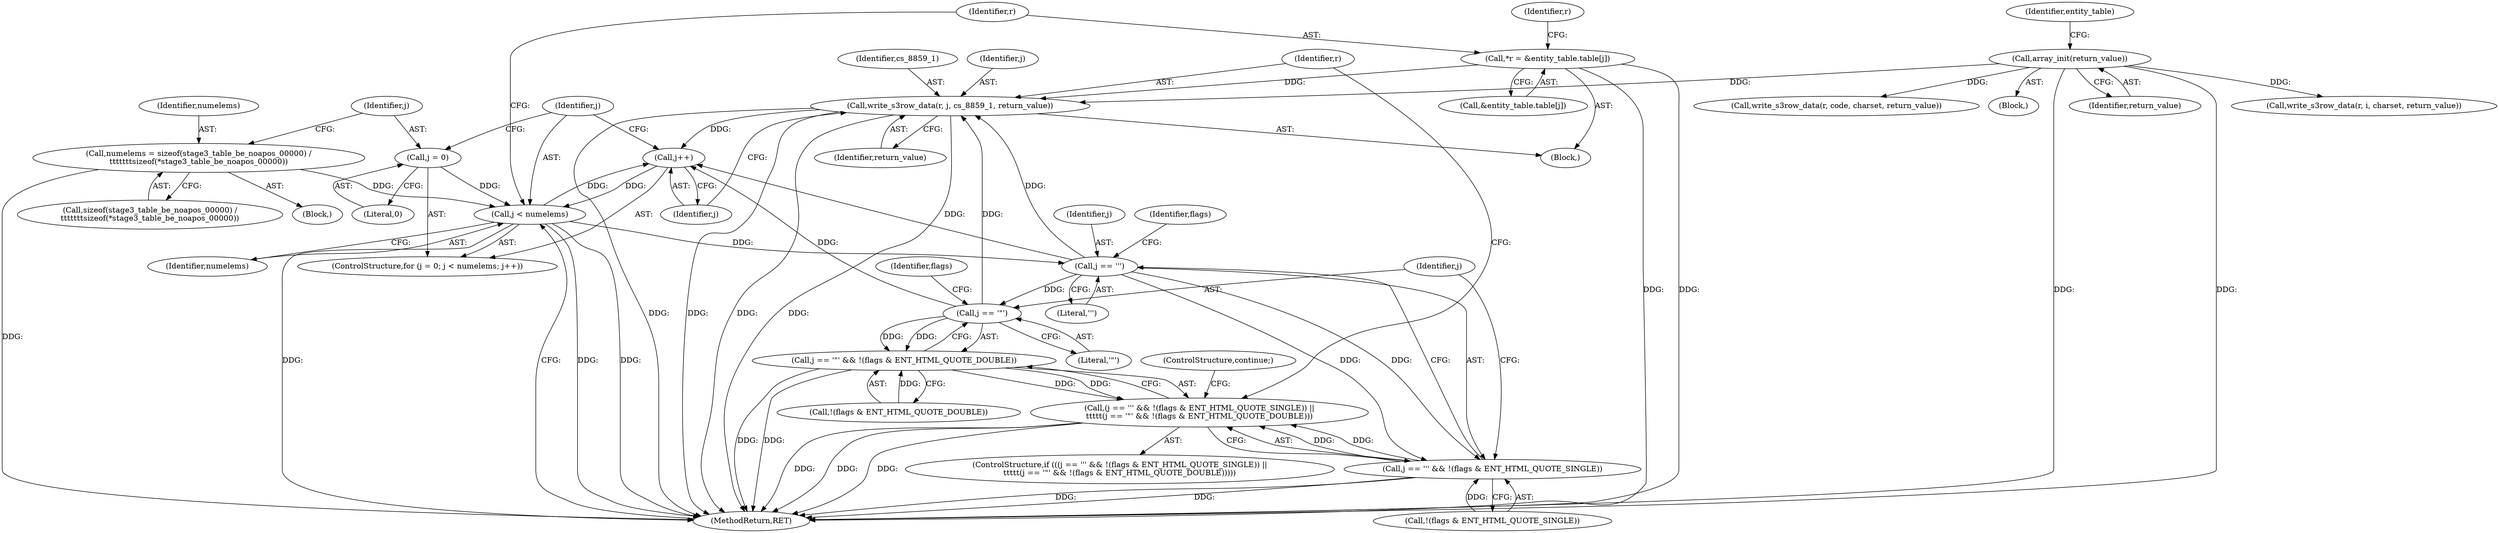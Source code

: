 digraph "0_php-src_0da8b8b801f9276359262f1ef8274c7812d3dfda?w=1@API" {
"1000432" [label="(Call,write_s3row_data(r, j, cs_8859_1, return_value))"];
"1000394" [label="(Call,*r = &entity_table.table[j])"];
"1000424" [label="(Call,j == '\"')"];
"1000416" [label="(Call,j == '\'')"];
"1000387" [label="(Call,j < numelems)"];
"1000390" [label="(Call,j++)"];
"1000432" [label="(Call,write_s3row_data(r, j, cs_8859_1, return_value))"];
"1000142" [label="(Call,array_init(return_value))"];
"1000384" [label="(Call,j = 0)"];
"1000375" [label="(Call,numelems = sizeof(stage3_table_be_noapos_00000) /\n\t\t\t\t\t\t\tsizeof(*stage3_table_be_noapos_00000))"];
"1000415" [label="(Call,j == '\'' && !(flags & ENT_HTML_QUOTE_SINGLE))"];
"1000414" [label="(Call,(j == '\'' && !(flags & ENT_HTML_QUOTE_SINGLE)) ||\n\t\t\t\t\t(j == '\"' && !(flags & ENT_HTML_QUOTE_DOUBLE)))"];
"1000423" [label="(Call,j == '\"' && !(flags & ENT_HTML_QUOTE_DOUBLE))"];
"1000436" [label="(Identifier,return_value)"];
"1000375" [label="(Call,numelems = sizeof(stage3_table_be_noapos_00000) /\n\t\t\t\t\t\t\tsizeof(*stage3_table_be_noapos_00000))"];
"1000388" [label="(Identifier,j)"];
"1000415" [label="(Call,j == '\'' && !(flags & ENT_HTML_QUOTE_SINGLE))"];
"1000427" [label="(Call,!(flags & ENT_HTML_QUOTE_DOUBLE))"];
"1000392" [label="(Block,)"];
"1000396" [label="(Call,&entity_table.table[j])"];
"1000386" [label="(Literal,0)"];
"1000432" [label="(Call,write_s3row_data(r, j, cs_8859_1, return_value))"];
"1000434" [label="(Identifier,j)"];
"1000385" [label="(Identifier,j)"];
"1000433" [label="(Identifier,r)"];
"1000429" [label="(Identifier,flags)"];
"1000425" [label="(Identifier,j)"];
"1000407" [label="(Identifier,r)"];
"1000110" [label="(Block,)"];
"1000376" [label="(Identifier,numelems)"];
"1000387" [label="(Call,j < numelems)"];
"1000435" [label="(Identifier,cs_8859_1)"];
"1000437" [label="(MethodReturn,RET)"];
"1000142" [label="(Call,array_init(return_value))"];
"1000145" [label="(Identifier,entity_table)"];
"1000389" [label="(Identifier,numelems)"];
"1000395" [label="(Identifier,r)"];
"1000423" [label="(Call,j == '\"' && !(flags & ENT_HTML_QUOTE_DOUBLE))"];
"1000413" [label="(ControlStructure,if (((j == '\'' && !(flags & ENT_HTML_QUOTE_SINGLE)) ||\n\t\t\t\t\t(j == '\"' && !(flags & ENT_HTML_QUOTE_DOUBLE)))))"];
"1000391" [label="(Identifier,j)"];
"1000372" [label="(Block,)"];
"1000431" [label="(ControlStructure,continue;)"];
"1000143" [label="(Identifier,return_value)"];
"1000424" [label="(Call,j == '\"')"];
"1000418" [label="(Literal,'\'')"];
"1000383" [label="(ControlStructure,for (j = 0; j < numelems; j++))"];
"1000366" [label="(Call,write_s3row_data(r, i, charset, return_value))"];
"1000377" [label="(Call,sizeof(stage3_table_be_noapos_00000) /\n\t\t\t\t\t\t\tsizeof(*stage3_table_be_noapos_00000))"];
"1000414" [label="(Call,(j == '\'' && !(flags & ENT_HTML_QUOTE_SINGLE)) ||\n\t\t\t\t\t(j == '\"' && !(flags & ENT_HTML_QUOTE_DOUBLE)))"];
"1000419" [label="(Call,!(flags & ENT_HTML_QUOTE_SINGLE))"];
"1000417" [label="(Identifier,j)"];
"1000416" [label="(Call,j == '\'')"];
"1000421" [label="(Identifier,flags)"];
"1000394" [label="(Call,*r = &entity_table.table[j])"];
"1000298" [label="(Call,write_s3row_data(r, code, charset, return_value))"];
"1000426" [label="(Literal,'\"')"];
"1000384" [label="(Call,j = 0)"];
"1000390" [label="(Call,j++)"];
"1000432" -> "1000392"  [label="AST: "];
"1000432" -> "1000436"  [label="CFG: "];
"1000433" -> "1000432"  [label="AST: "];
"1000434" -> "1000432"  [label="AST: "];
"1000435" -> "1000432"  [label="AST: "];
"1000436" -> "1000432"  [label="AST: "];
"1000391" -> "1000432"  [label="CFG: "];
"1000432" -> "1000437"  [label="DDG: "];
"1000432" -> "1000437"  [label="DDG: "];
"1000432" -> "1000437"  [label="DDG: "];
"1000432" -> "1000437"  [label="DDG: "];
"1000432" -> "1000390"  [label="DDG: "];
"1000394" -> "1000432"  [label="DDG: "];
"1000424" -> "1000432"  [label="DDG: "];
"1000416" -> "1000432"  [label="DDG: "];
"1000142" -> "1000432"  [label="DDG: "];
"1000394" -> "1000392"  [label="AST: "];
"1000394" -> "1000396"  [label="CFG: "];
"1000395" -> "1000394"  [label="AST: "];
"1000396" -> "1000394"  [label="AST: "];
"1000407" -> "1000394"  [label="CFG: "];
"1000394" -> "1000437"  [label="DDG: "];
"1000394" -> "1000437"  [label="DDG: "];
"1000424" -> "1000423"  [label="AST: "];
"1000424" -> "1000426"  [label="CFG: "];
"1000425" -> "1000424"  [label="AST: "];
"1000426" -> "1000424"  [label="AST: "];
"1000429" -> "1000424"  [label="CFG: "];
"1000423" -> "1000424"  [label="CFG: "];
"1000424" -> "1000390"  [label="DDG: "];
"1000424" -> "1000423"  [label="DDG: "];
"1000424" -> "1000423"  [label="DDG: "];
"1000416" -> "1000424"  [label="DDG: "];
"1000416" -> "1000415"  [label="AST: "];
"1000416" -> "1000418"  [label="CFG: "];
"1000417" -> "1000416"  [label="AST: "];
"1000418" -> "1000416"  [label="AST: "];
"1000421" -> "1000416"  [label="CFG: "];
"1000415" -> "1000416"  [label="CFG: "];
"1000416" -> "1000390"  [label="DDG: "];
"1000416" -> "1000415"  [label="DDG: "];
"1000416" -> "1000415"  [label="DDG: "];
"1000387" -> "1000416"  [label="DDG: "];
"1000387" -> "1000383"  [label="AST: "];
"1000387" -> "1000389"  [label="CFG: "];
"1000388" -> "1000387"  [label="AST: "];
"1000389" -> "1000387"  [label="AST: "];
"1000395" -> "1000387"  [label="CFG: "];
"1000437" -> "1000387"  [label="CFG: "];
"1000387" -> "1000437"  [label="DDG: "];
"1000387" -> "1000437"  [label="DDG: "];
"1000387" -> "1000437"  [label="DDG: "];
"1000390" -> "1000387"  [label="DDG: "];
"1000384" -> "1000387"  [label="DDG: "];
"1000375" -> "1000387"  [label="DDG: "];
"1000387" -> "1000390"  [label="DDG: "];
"1000390" -> "1000383"  [label="AST: "];
"1000390" -> "1000391"  [label="CFG: "];
"1000391" -> "1000390"  [label="AST: "];
"1000388" -> "1000390"  [label="CFG: "];
"1000142" -> "1000110"  [label="AST: "];
"1000142" -> "1000143"  [label="CFG: "];
"1000143" -> "1000142"  [label="AST: "];
"1000145" -> "1000142"  [label="CFG: "];
"1000142" -> "1000437"  [label="DDG: "];
"1000142" -> "1000437"  [label="DDG: "];
"1000142" -> "1000298"  [label="DDG: "];
"1000142" -> "1000366"  [label="DDG: "];
"1000384" -> "1000383"  [label="AST: "];
"1000384" -> "1000386"  [label="CFG: "];
"1000385" -> "1000384"  [label="AST: "];
"1000386" -> "1000384"  [label="AST: "];
"1000388" -> "1000384"  [label="CFG: "];
"1000375" -> "1000372"  [label="AST: "];
"1000375" -> "1000377"  [label="CFG: "];
"1000376" -> "1000375"  [label="AST: "];
"1000377" -> "1000375"  [label="AST: "];
"1000385" -> "1000375"  [label="CFG: "];
"1000375" -> "1000437"  [label="DDG: "];
"1000415" -> "1000414"  [label="AST: "];
"1000415" -> "1000419"  [label="CFG: "];
"1000419" -> "1000415"  [label="AST: "];
"1000425" -> "1000415"  [label="CFG: "];
"1000414" -> "1000415"  [label="CFG: "];
"1000415" -> "1000437"  [label="DDG: "];
"1000415" -> "1000437"  [label="DDG: "];
"1000415" -> "1000414"  [label="DDG: "];
"1000415" -> "1000414"  [label="DDG: "];
"1000419" -> "1000415"  [label="DDG: "];
"1000414" -> "1000413"  [label="AST: "];
"1000414" -> "1000423"  [label="CFG: "];
"1000423" -> "1000414"  [label="AST: "];
"1000431" -> "1000414"  [label="CFG: "];
"1000433" -> "1000414"  [label="CFG: "];
"1000414" -> "1000437"  [label="DDG: "];
"1000414" -> "1000437"  [label="DDG: "];
"1000414" -> "1000437"  [label="DDG: "];
"1000423" -> "1000414"  [label="DDG: "];
"1000423" -> "1000414"  [label="DDG: "];
"1000423" -> "1000427"  [label="CFG: "];
"1000427" -> "1000423"  [label="AST: "];
"1000423" -> "1000437"  [label="DDG: "];
"1000423" -> "1000437"  [label="DDG: "];
"1000427" -> "1000423"  [label="DDG: "];
}
